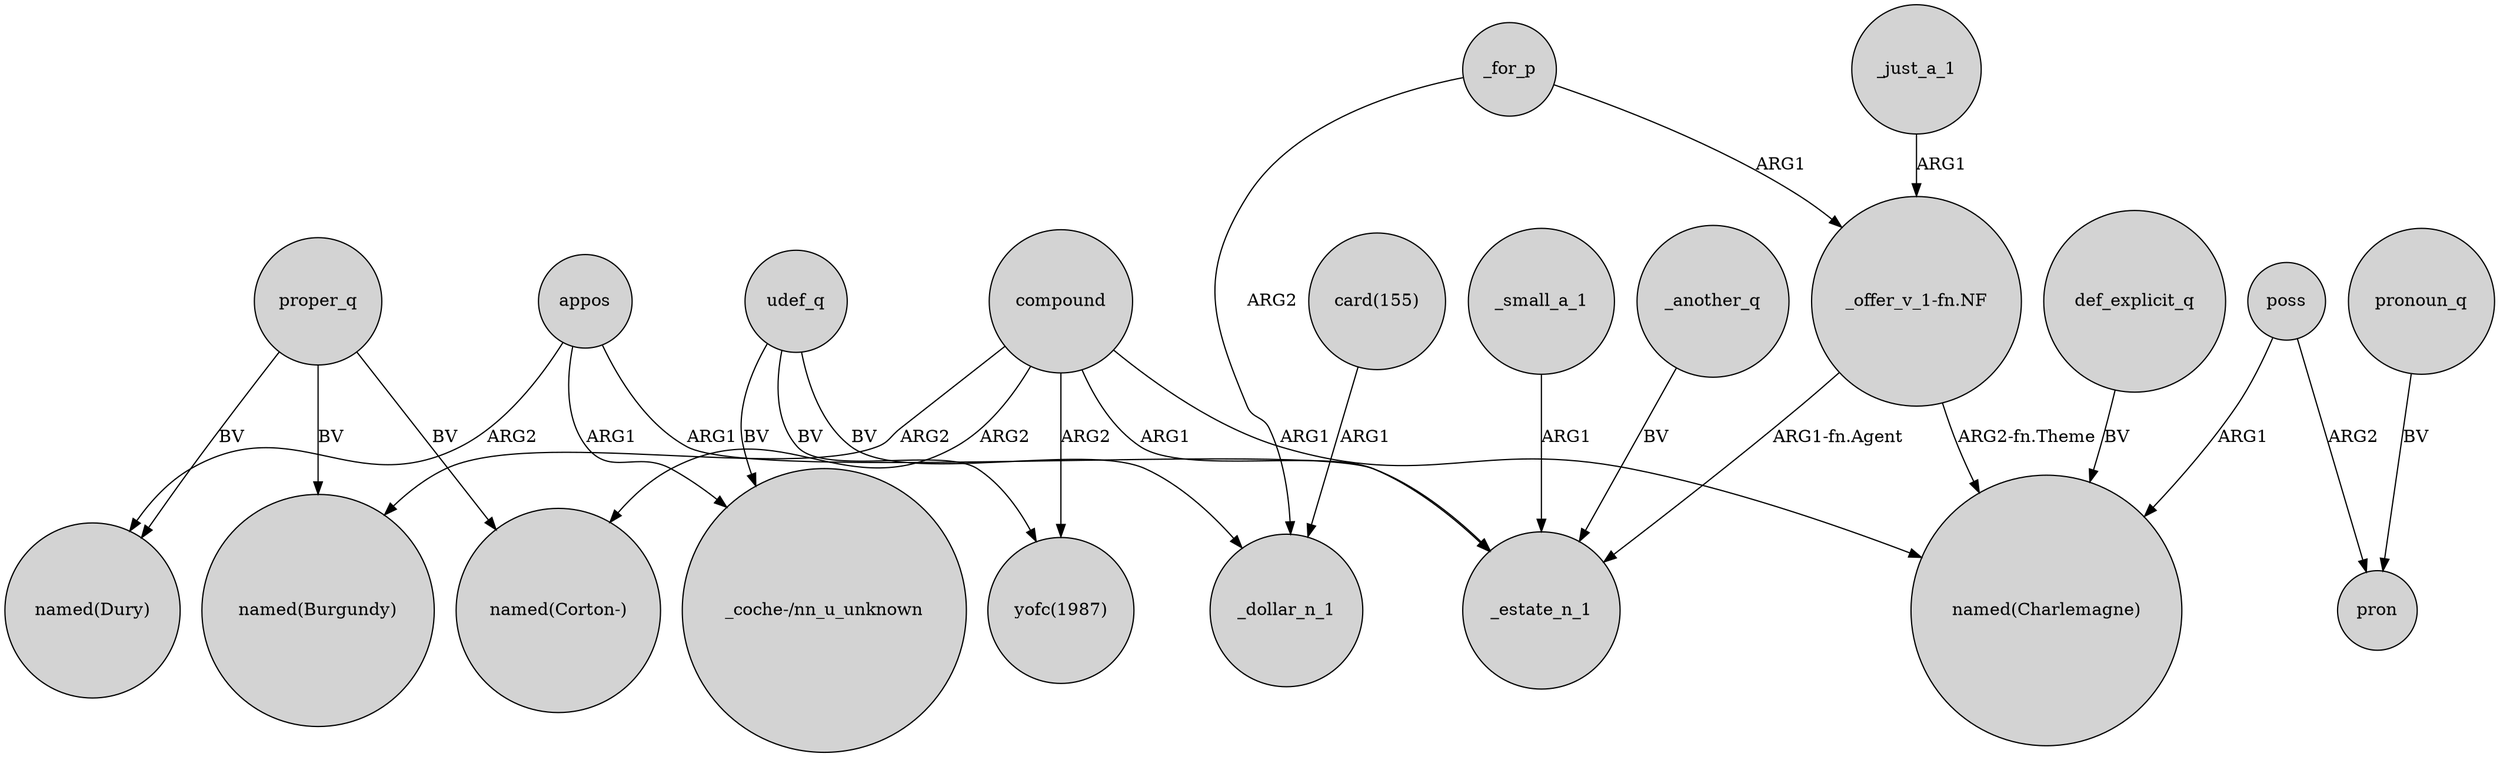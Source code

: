 digraph {
	node [shape=circle style=filled]
	proper_q -> "named(Dury)" [label=BV]
	appos -> _estate_n_1 [label=ARG1]
	"_offer_v_1-fn.NF" -> _estate_n_1 [label="ARG1-fn.Agent"]
	compound -> "named(Burgundy)" [label=ARG2]
	poss -> pron [label=ARG2]
	_for_p -> _dollar_n_1 [label=ARG2]
	proper_q -> "named(Burgundy)" [label=BV]
	_small_a_1 -> _estate_n_1 [label=ARG1]
	udef_q -> "yofc(1987)" [label=BV]
	_for_p -> "_offer_v_1-fn.NF" [label=ARG1]
	compound -> "named(Charlemagne)" [label=ARG1]
	proper_q -> "named(Corton-)" [label=BV]
	pronoun_q -> pron [label=BV]
	_another_q -> _estate_n_1 [label=BV]
	compound -> "named(Corton-)" [label=ARG2]
	_just_a_1 -> "_offer_v_1-fn.NF" [label=ARG1]
	compound -> _estate_n_1 [label=ARG1]
	"card(155)" -> _dollar_n_1 [label=ARG1]
	compound -> "yofc(1987)" [label=ARG2]
	appos -> "_coche-/nn_u_unknown" [label=ARG1]
	"_offer_v_1-fn.NF" -> "named(Charlemagne)" [label="ARG2-fn.Theme"]
	poss -> "named(Charlemagne)" [label=ARG1]
	appos -> "named(Dury)" [label=ARG2]
	def_explicit_q -> "named(Charlemagne)" [label=BV]
	udef_q -> _dollar_n_1 [label=BV]
	udef_q -> "_coche-/nn_u_unknown" [label=BV]
}
